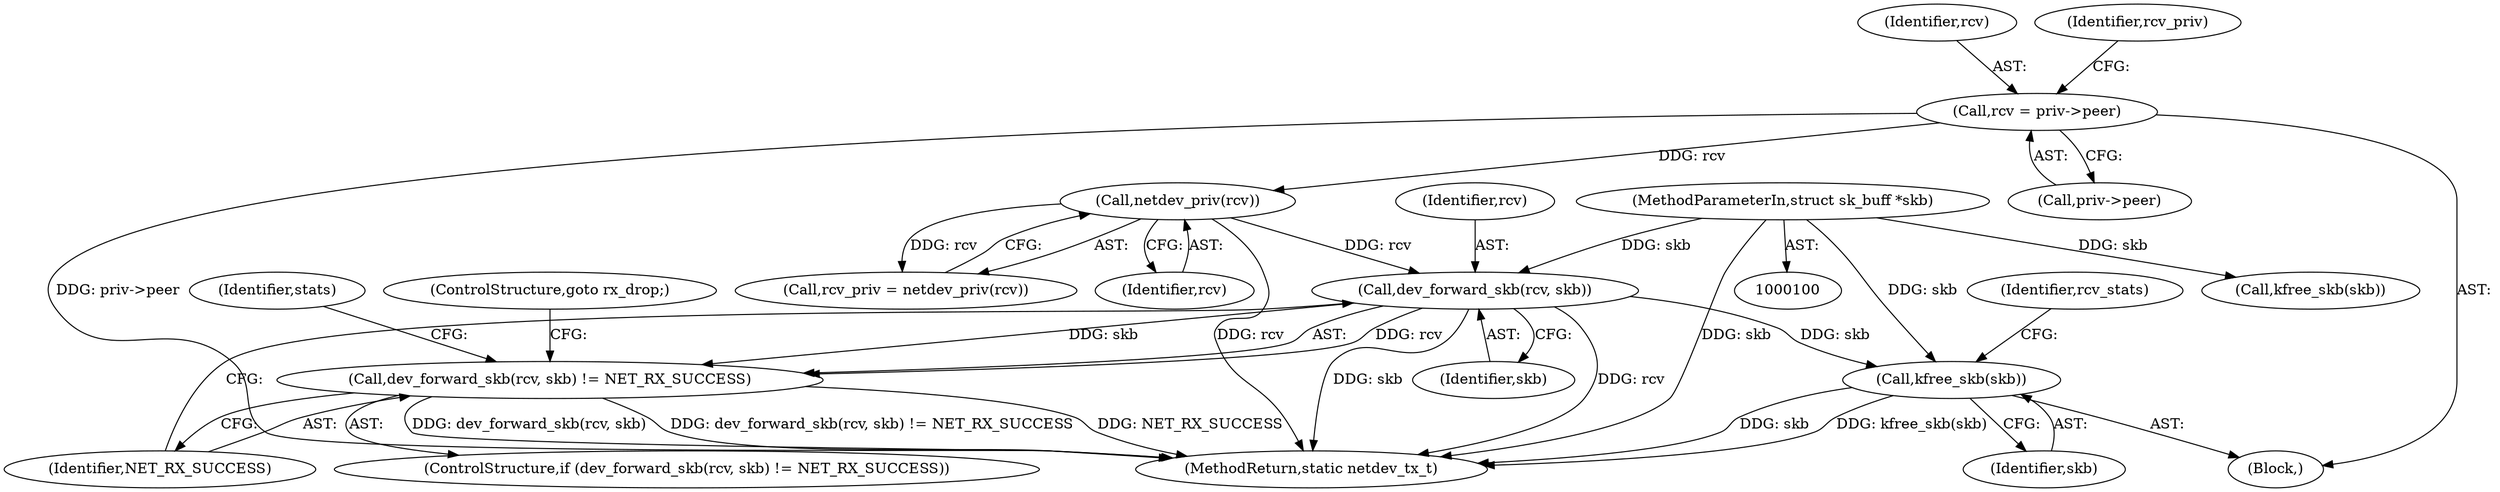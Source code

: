 digraph "1_linux_6ec82562ffc6f297d0de36d65776cff8e5704867@pointer" {
"1000168" [label="(Call,dev_forward_skb(rcv, skb))"];
"1000124" [label="(Call,netdev_priv(rcv))"];
"1000117" [label="(Call,rcv = priv->peer)"];
"1000101" [label="(MethodParameterIn,struct sk_buff *skb)"];
"1000167" [label="(Call,dev_forward_skb(rcv, skb) != NET_RX_SUCCESS)"];
"1000203" [label="(Call,kfree_skb(skb))"];
"1000118" [label="(Identifier,rcv)"];
"1000170" [label="(Identifier,skb)"];
"1000175" [label="(Identifier,stats)"];
"1000211" [label="(MethodReturn,static netdev_tx_t)"];
"1000119" [label="(Call,priv->peer)"];
"1000207" [label="(Identifier,rcv_stats)"];
"1000169" [label="(Identifier,rcv)"];
"1000172" [label="(ControlStructure,goto rx_drop;)"];
"1000203" [label="(Call,kfree_skb(skb))"];
"1000125" [label="(Identifier,rcv)"];
"1000167" [label="(Call,dev_forward_skb(rcv, skb) != NET_RX_SUCCESS)"];
"1000103" [label="(Block,)"];
"1000171" [label="(Identifier,NET_RX_SUCCESS)"];
"1000122" [label="(Call,rcv_priv = netdev_priv(rcv))"];
"1000117" [label="(Call,rcv = priv->peer)"];
"1000168" [label="(Call,dev_forward_skb(rcv, skb))"];
"1000166" [label="(ControlStructure,if (dev_forward_skb(rcv, skb) != NET_RX_SUCCESS))"];
"1000124" [label="(Call,netdev_priv(rcv))"];
"1000123" [label="(Identifier,rcv_priv)"];
"1000204" [label="(Identifier,skb)"];
"1000101" [label="(MethodParameterIn,struct sk_buff *skb)"];
"1000194" [label="(Call,kfree_skb(skb))"];
"1000168" -> "1000167"  [label="AST: "];
"1000168" -> "1000170"  [label="CFG: "];
"1000169" -> "1000168"  [label="AST: "];
"1000170" -> "1000168"  [label="AST: "];
"1000171" -> "1000168"  [label="CFG: "];
"1000168" -> "1000211"  [label="DDG: rcv"];
"1000168" -> "1000211"  [label="DDG: skb"];
"1000168" -> "1000167"  [label="DDG: rcv"];
"1000168" -> "1000167"  [label="DDG: skb"];
"1000124" -> "1000168"  [label="DDG: rcv"];
"1000101" -> "1000168"  [label="DDG: skb"];
"1000168" -> "1000203"  [label="DDG: skb"];
"1000124" -> "1000122"  [label="AST: "];
"1000124" -> "1000125"  [label="CFG: "];
"1000125" -> "1000124"  [label="AST: "];
"1000122" -> "1000124"  [label="CFG: "];
"1000124" -> "1000211"  [label="DDG: rcv"];
"1000124" -> "1000122"  [label="DDG: rcv"];
"1000117" -> "1000124"  [label="DDG: rcv"];
"1000117" -> "1000103"  [label="AST: "];
"1000117" -> "1000119"  [label="CFG: "];
"1000118" -> "1000117"  [label="AST: "];
"1000119" -> "1000117"  [label="AST: "];
"1000123" -> "1000117"  [label="CFG: "];
"1000117" -> "1000211"  [label="DDG: priv->peer"];
"1000101" -> "1000100"  [label="AST: "];
"1000101" -> "1000211"  [label="DDG: skb"];
"1000101" -> "1000194"  [label="DDG: skb"];
"1000101" -> "1000203"  [label="DDG: skb"];
"1000167" -> "1000166"  [label="AST: "];
"1000167" -> "1000171"  [label="CFG: "];
"1000171" -> "1000167"  [label="AST: "];
"1000172" -> "1000167"  [label="CFG: "];
"1000175" -> "1000167"  [label="CFG: "];
"1000167" -> "1000211"  [label="DDG: dev_forward_skb(rcv, skb)"];
"1000167" -> "1000211"  [label="DDG: dev_forward_skb(rcv, skb) != NET_RX_SUCCESS"];
"1000167" -> "1000211"  [label="DDG: NET_RX_SUCCESS"];
"1000203" -> "1000103"  [label="AST: "];
"1000203" -> "1000204"  [label="CFG: "];
"1000204" -> "1000203"  [label="AST: "];
"1000207" -> "1000203"  [label="CFG: "];
"1000203" -> "1000211"  [label="DDG: kfree_skb(skb)"];
"1000203" -> "1000211"  [label="DDG: skb"];
}
